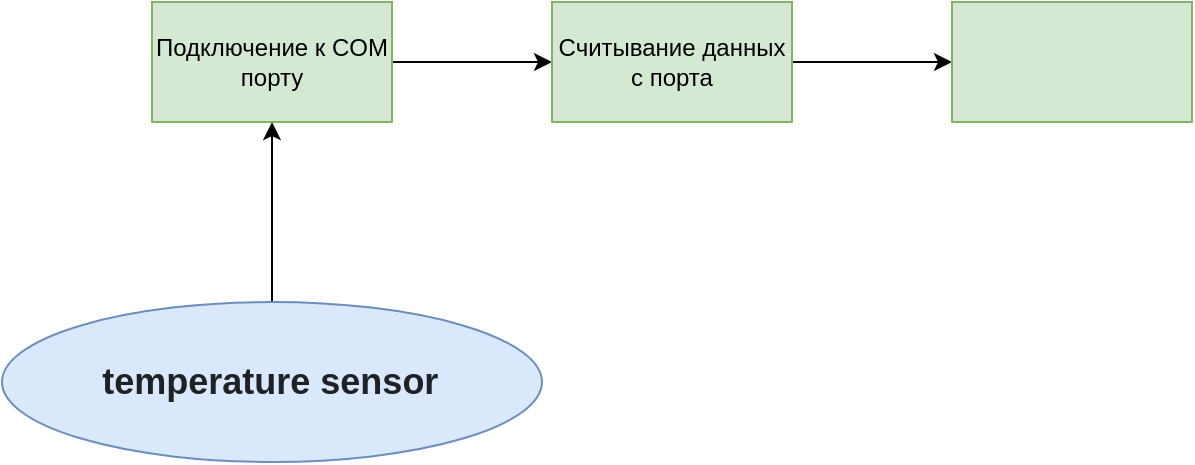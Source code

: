 <mxfile version="15.1.4" type="github">
  <diagram name="Page-1" id="ad52d381-51e7-2e0d-a935-2d0ddd2fd229">
    <mxGraphModel dx="862" dy="492" grid="1" gridSize="10" guides="1" tooltips="1" connect="1" arrows="1" fold="1" page="1" pageScale="1" pageWidth="1100" pageHeight="850" background="none" math="0" shadow="0">
      <root>
        <mxCell id="0" />
        <mxCell id="1" parent="0" />
        <mxCell id="8uQhh_0VL9mhWenT0-Hg-5" value="" style="edgeStyle=orthogonalEdgeStyle;rounded=0;orthogonalLoop=1;jettySize=auto;html=1;" edge="1" parent="1" source="8uQhh_0VL9mhWenT0-Hg-3" target="8uQhh_0VL9mhWenT0-Hg-4">
          <mxGeometry relative="1" as="geometry" />
        </mxCell>
        <mxCell id="8uQhh_0VL9mhWenT0-Hg-3" value="&lt;pre class=&quot;tw-data-text tw-text-large XcVN5d tw-ta&quot; id=&quot;tw-target-text&quot; dir=&quot;ltr&quot; style=&quot;font-family: inherit ; line-height: 36px ; border: none ; padding: 2px 0.14em 2px 0px ; position: relative ; margin-top: -2px ; margin-bottom: -2px ; resize: none ; overflow: hidden ; width: 270px ; overflow-wrap: break-word ; color: rgb(32 , 33 , 36)&quot;&gt;&lt;span class=&quot;Y2IQFc&quot; lang=&quot;en&quot;&gt;&lt;font style=&quot;font-size: 18px&quot;&gt;&lt;b&gt;temperature sensor&lt;/b&gt;&lt;/font&gt;&lt;/span&gt;&lt;/pre&gt;" style="ellipse;whiteSpace=wrap;html=1;align=center;fillColor=#dae8fc;strokeColor=#6c8ebf;" vertex="1" parent="1">
          <mxGeometry x="415" y="290" width="270" height="80" as="geometry" />
        </mxCell>
        <mxCell id="8uQhh_0VL9mhWenT0-Hg-9" value="" style="edgeStyle=orthogonalEdgeStyle;rounded=0;orthogonalLoop=1;jettySize=auto;html=1;" edge="1" parent="1" source="8uQhh_0VL9mhWenT0-Hg-4" target="8uQhh_0VL9mhWenT0-Hg-8">
          <mxGeometry relative="1" as="geometry" />
        </mxCell>
        <mxCell id="8uQhh_0VL9mhWenT0-Hg-4" value="Подключение к COM порту&lt;br&gt;" style="whiteSpace=wrap;html=1;strokeColor=#82b366;fillColor=#d5e8d4;" vertex="1" parent="1">
          <mxGeometry x="490" y="140" width="120" height="60" as="geometry" />
        </mxCell>
        <mxCell id="8uQhh_0VL9mhWenT0-Hg-11" value="" style="edgeStyle=orthogonalEdgeStyle;rounded=0;orthogonalLoop=1;jettySize=auto;html=1;" edge="1" parent="1" source="8uQhh_0VL9mhWenT0-Hg-8" target="8uQhh_0VL9mhWenT0-Hg-10">
          <mxGeometry relative="1" as="geometry" />
        </mxCell>
        <mxCell id="8uQhh_0VL9mhWenT0-Hg-8" value="Считывание данных с порта" style="whiteSpace=wrap;html=1;strokeColor=#82b366;fillColor=#d5e8d4;" vertex="1" parent="1">
          <mxGeometry x="690" y="140" width="120" height="60" as="geometry" />
        </mxCell>
        <mxCell id="8uQhh_0VL9mhWenT0-Hg-10" value="" style="whiteSpace=wrap;html=1;strokeColor=#82b366;fillColor=#d5e8d4;" vertex="1" parent="1">
          <mxGeometry x="890" y="140" width="120" height="60" as="geometry" />
        </mxCell>
      </root>
    </mxGraphModel>
  </diagram>
</mxfile>
